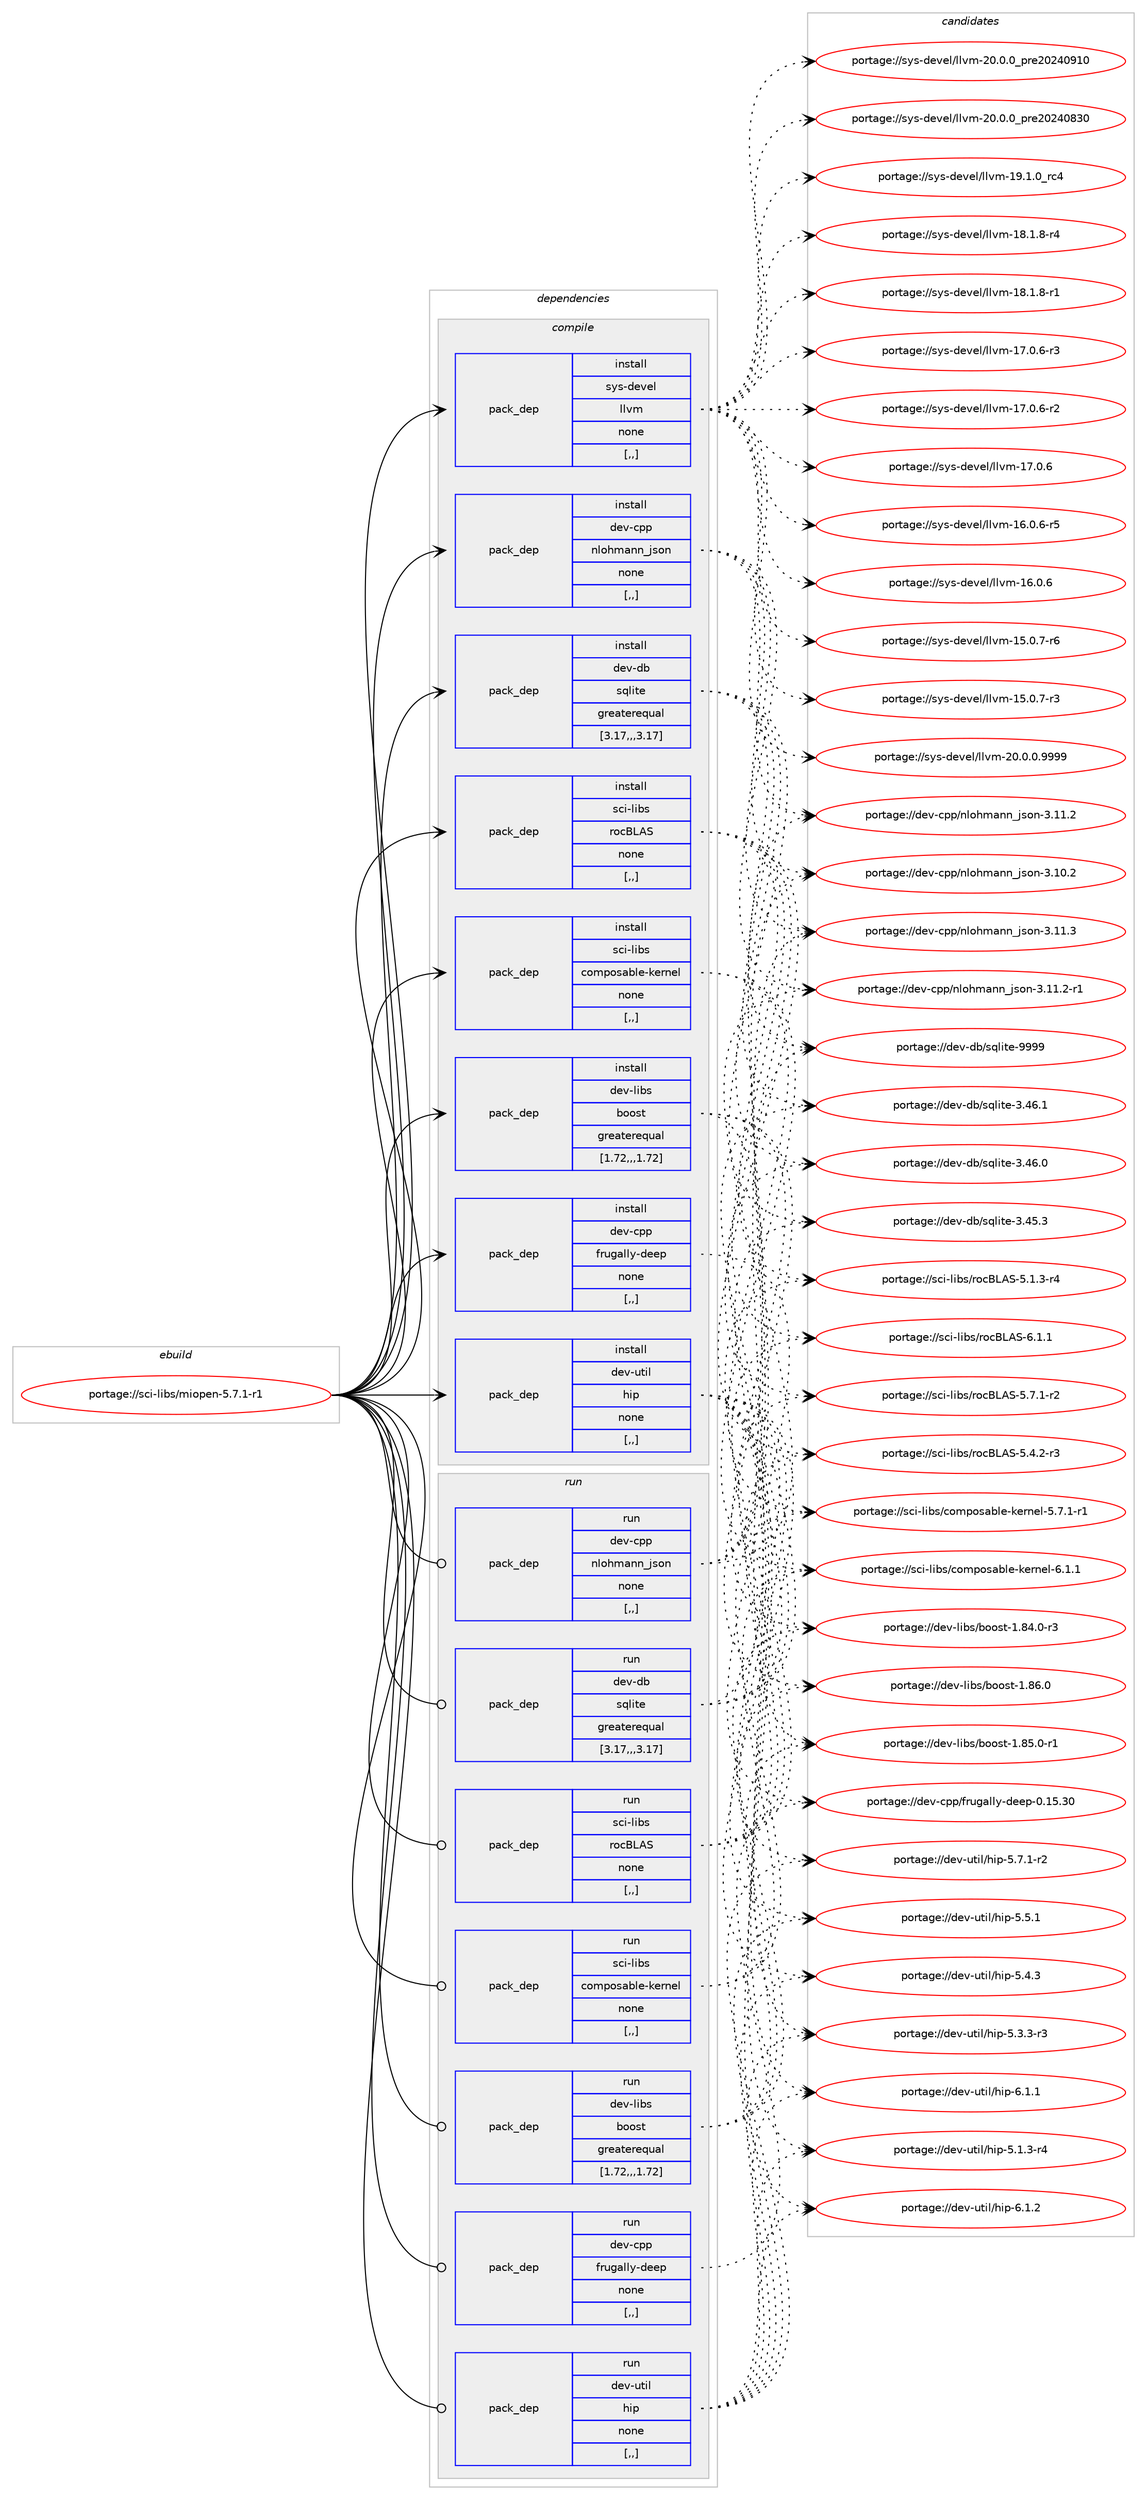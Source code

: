 digraph prolog {

# *************
# Graph options
# *************

newrank=true;
concentrate=true;
compound=true;
graph [rankdir=LR,fontname=Helvetica,fontsize=10,ranksep=1.5];#, ranksep=2.5, nodesep=0.2];
edge  [arrowhead=vee];
node  [fontname=Helvetica,fontsize=10];

# **********
# The ebuild
# **********

subgraph cluster_leftcol {
color=gray;
label=<<i>ebuild</i>>;
id [label="portage://sci-libs/miopen-5.7.1-r1", color=red, width=4, href="../sci-libs/miopen-5.7.1-r1.svg"];
}

# ****************
# The dependencies
# ****************

subgraph cluster_midcol {
color=gray;
label=<<i>dependencies</i>>;
subgraph cluster_compile {
fillcolor="#eeeeee";
style=filled;
label=<<i>compile</i>>;
subgraph pack666099 {
dependency913261 [label=<<TABLE BORDER="0" CELLBORDER="1" CELLSPACING="0" CELLPADDING="4" WIDTH="220"><TR><TD ROWSPAN="6" CELLPADDING="30">pack_dep</TD></TR><TR><TD WIDTH="110">install</TD></TR><TR><TD>dev-cpp</TD></TR><TR><TD>frugally-deep</TD></TR><TR><TD>none</TD></TR><TR><TD>[,,]</TD></TR></TABLE>>, shape=none, color=blue];
}
id:e -> dependency913261:w [weight=20,style="solid",arrowhead="vee"];
subgraph pack666100 {
dependency913262 [label=<<TABLE BORDER="0" CELLBORDER="1" CELLSPACING="0" CELLPADDING="4" WIDTH="220"><TR><TD ROWSPAN="6" CELLPADDING="30">pack_dep</TD></TR><TR><TD WIDTH="110">install</TD></TR><TR><TD>dev-cpp</TD></TR><TR><TD>nlohmann_json</TD></TR><TR><TD>none</TD></TR><TR><TD>[,,]</TD></TR></TABLE>>, shape=none, color=blue];
}
id:e -> dependency913262:w [weight=20,style="solid",arrowhead="vee"];
subgraph pack666101 {
dependency913263 [label=<<TABLE BORDER="0" CELLBORDER="1" CELLSPACING="0" CELLPADDING="4" WIDTH="220"><TR><TD ROWSPAN="6" CELLPADDING="30">pack_dep</TD></TR><TR><TD WIDTH="110">install</TD></TR><TR><TD>dev-db</TD></TR><TR><TD>sqlite</TD></TR><TR><TD>greaterequal</TD></TR><TR><TD>[3.17,,,3.17]</TD></TR></TABLE>>, shape=none, color=blue];
}
id:e -> dependency913263:w [weight=20,style="solid",arrowhead="vee"];
subgraph pack666102 {
dependency913264 [label=<<TABLE BORDER="0" CELLBORDER="1" CELLSPACING="0" CELLPADDING="4" WIDTH="220"><TR><TD ROWSPAN="6" CELLPADDING="30">pack_dep</TD></TR><TR><TD WIDTH="110">install</TD></TR><TR><TD>dev-libs</TD></TR><TR><TD>boost</TD></TR><TR><TD>greaterequal</TD></TR><TR><TD>[1.72,,,1.72]</TD></TR></TABLE>>, shape=none, color=blue];
}
id:e -> dependency913264:w [weight=20,style="solid",arrowhead="vee"];
subgraph pack666103 {
dependency913265 [label=<<TABLE BORDER="0" CELLBORDER="1" CELLSPACING="0" CELLPADDING="4" WIDTH="220"><TR><TD ROWSPAN="6" CELLPADDING="30">pack_dep</TD></TR><TR><TD WIDTH="110">install</TD></TR><TR><TD>dev-util</TD></TR><TR><TD>hip</TD></TR><TR><TD>none</TD></TR><TR><TD>[,,]</TD></TR></TABLE>>, shape=none, color=blue];
}
id:e -> dependency913265:w [weight=20,style="solid",arrowhead="vee"];
subgraph pack666104 {
dependency913266 [label=<<TABLE BORDER="0" CELLBORDER="1" CELLSPACING="0" CELLPADDING="4" WIDTH="220"><TR><TD ROWSPAN="6" CELLPADDING="30">pack_dep</TD></TR><TR><TD WIDTH="110">install</TD></TR><TR><TD>sci-libs</TD></TR><TR><TD>composable-kernel</TD></TR><TR><TD>none</TD></TR><TR><TD>[,,]</TD></TR></TABLE>>, shape=none, color=blue];
}
id:e -> dependency913266:w [weight=20,style="solid",arrowhead="vee"];
subgraph pack666105 {
dependency913267 [label=<<TABLE BORDER="0" CELLBORDER="1" CELLSPACING="0" CELLPADDING="4" WIDTH="220"><TR><TD ROWSPAN="6" CELLPADDING="30">pack_dep</TD></TR><TR><TD WIDTH="110">install</TD></TR><TR><TD>sci-libs</TD></TR><TR><TD>rocBLAS</TD></TR><TR><TD>none</TD></TR><TR><TD>[,,]</TD></TR></TABLE>>, shape=none, color=blue];
}
id:e -> dependency913267:w [weight=20,style="solid",arrowhead="vee"];
subgraph pack666106 {
dependency913268 [label=<<TABLE BORDER="0" CELLBORDER="1" CELLSPACING="0" CELLPADDING="4" WIDTH="220"><TR><TD ROWSPAN="6" CELLPADDING="30">pack_dep</TD></TR><TR><TD WIDTH="110">install</TD></TR><TR><TD>sys-devel</TD></TR><TR><TD>llvm</TD></TR><TR><TD>none</TD></TR><TR><TD>[,,]</TD></TR></TABLE>>, shape=none, color=blue];
}
id:e -> dependency913268:w [weight=20,style="solid",arrowhead="vee"];
}
subgraph cluster_compileandrun {
fillcolor="#eeeeee";
style=filled;
label=<<i>compile and run</i>>;
}
subgraph cluster_run {
fillcolor="#eeeeee";
style=filled;
label=<<i>run</i>>;
subgraph pack666107 {
dependency913269 [label=<<TABLE BORDER="0" CELLBORDER="1" CELLSPACING="0" CELLPADDING="4" WIDTH="220"><TR><TD ROWSPAN="6" CELLPADDING="30">pack_dep</TD></TR><TR><TD WIDTH="110">run</TD></TR><TR><TD>dev-cpp</TD></TR><TR><TD>frugally-deep</TD></TR><TR><TD>none</TD></TR><TR><TD>[,,]</TD></TR></TABLE>>, shape=none, color=blue];
}
id:e -> dependency913269:w [weight=20,style="solid",arrowhead="odot"];
subgraph pack666108 {
dependency913270 [label=<<TABLE BORDER="0" CELLBORDER="1" CELLSPACING="0" CELLPADDING="4" WIDTH="220"><TR><TD ROWSPAN="6" CELLPADDING="30">pack_dep</TD></TR><TR><TD WIDTH="110">run</TD></TR><TR><TD>dev-cpp</TD></TR><TR><TD>nlohmann_json</TD></TR><TR><TD>none</TD></TR><TR><TD>[,,]</TD></TR></TABLE>>, shape=none, color=blue];
}
id:e -> dependency913270:w [weight=20,style="solid",arrowhead="odot"];
subgraph pack666109 {
dependency913271 [label=<<TABLE BORDER="0" CELLBORDER="1" CELLSPACING="0" CELLPADDING="4" WIDTH="220"><TR><TD ROWSPAN="6" CELLPADDING="30">pack_dep</TD></TR><TR><TD WIDTH="110">run</TD></TR><TR><TD>dev-db</TD></TR><TR><TD>sqlite</TD></TR><TR><TD>greaterequal</TD></TR><TR><TD>[3.17,,,3.17]</TD></TR></TABLE>>, shape=none, color=blue];
}
id:e -> dependency913271:w [weight=20,style="solid",arrowhead="odot"];
subgraph pack666110 {
dependency913272 [label=<<TABLE BORDER="0" CELLBORDER="1" CELLSPACING="0" CELLPADDING="4" WIDTH="220"><TR><TD ROWSPAN="6" CELLPADDING="30">pack_dep</TD></TR><TR><TD WIDTH="110">run</TD></TR><TR><TD>dev-libs</TD></TR><TR><TD>boost</TD></TR><TR><TD>greaterequal</TD></TR><TR><TD>[1.72,,,1.72]</TD></TR></TABLE>>, shape=none, color=blue];
}
id:e -> dependency913272:w [weight=20,style="solid",arrowhead="odot"];
subgraph pack666111 {
dependency913273 [label=<<TABLE BORDER="0" CELLBORDER="1" CELLSPACING="0" CELLPADDING="4" WIDTH="220"><TR><TD ROWSPAN="6" CELLPADDING="30">pack_dep</TD></TR><TR><TD WIDTH="110">run</TD></TR><TR><TD>dev-util</TD></TR><TR><TD>hip</TD></TR><TR><TD>none</TD></TR><TR><TD>[,,]</TD></TR></TABLE>>, shape=none, color=blue];
}
id:e -> dependency913273:w [weight=20,style="solid",arrowhead="odot"];
subgraph pack666112 {
dependency913274 [label=<<TABLE BORDER="0" CELLBORDER="1" CELLSPACING="0" CELLPADDING="4" WIDTH="220"><TR><TD ROWSPAN="6" CELLPADDING="30">pack_dep</TD></TR><TR><TD WIDTH="110">run</TD></TR><TR><TD>sci-libs</TD></TR><TR><TD>composable-kernel</TD></TR><TR><TD>none</TD></TR><TR><TD>[,,]</TD></TR></TABLE>>, shape=none, color=blue];
}
id:e -> dependency913274:w [weight=20,style="solid",arrowhead="odot"];
subgraph pack666113 {
dependency913275 [label=<<TABLE BORDER="0" CELLBORDER="1" CELLSPACING="0" CELLPADDING="4" WIDTH="220"><TR><TD ROWSPAN="6" CELLPADDING="30">pack_dep</TD></TR><TR><TD WIDTH="110">run</TD></TR><TR><TD>sci-libs</TD></TR><TR><TD>rocBLAS</TD></TR><TR><TD>none</TD></TR><TR><TD>[,,]</TD></TR></TABLE>>, shape=none, color=blue];
}
id:e -> dependency913275:w [weight=20,style="solid",arrowhead="odot"];
}
}

# **************
# The candidates
# **************

subgraph cluster_choices {
rank=same;
color=gray;
label=<<i>candidates</i>>;

subgraph choice666099 {
color=black;
nodesep=1;
choice10010111845991121124710211411710397108108121451001011011124548464953465148 [label="portage://dev-cpp/frugally-deep-0.15.30", color=red, width=4,href="../dev-cpp/frugally-deep-0.15.30.svg"];
dependency913261:e -> choice10010111845991121124710211411710397108108121451001011011124548464953465148:w [style=dotted,weight="100"];
}
subgraph choice666100 {
color=black;
nodesep=1;
choice100101118459911211247110108111104109971101109510611511111045514649494651 [label="portage://dev-cpp/nlohmann_json-3.11.3", color=red, width=4,href="../dev-cpp/nlohmann_json-3.11.3.svg"];
choice1001011184599112112471101081111041099711011095106115111110455146494946504511449 [label="portage://dev-cpp/nlohmann_json-3.11.2-r1", color=red, width=4,href="../dev-cpp/nlohmann_json-3.11.2-r1.svg"];
choice100101118459911211247110108111104109971101109510611511111045514649494650 [label="portage://dev-cpp/nlohmann_json-3.11.2", color=red, width=4,href="../dev-cpp/nlohmann_json-3.11.2.svg"];
choice100101118459911211247110108111104109971101109510611511111045514649484650 [label="portage://dev-cpp/nlohmann_json-3.10.2", color=red, width=4,href="../dev-cpp/nlohmann_json-3.10.2.svg"];
dependency913262:e -> choice100101118459911211247110108111104109971101109510611511111045514649494651:w [style=dotted,weight="100"];
dependency913262:e -> choice1001011184599112112471101081111041099711011095106115111110455146494946504511449:w [style=dotted,weight="100"];
dependency913262:e -> choice100101118459911211247110108111104109971101109510611511111045514649494650:w [style=dotted,weight="100"];
dependency913262:e -> choice100101118459911211247110108111104109971101109510611511111045514649484650:w [style=dotted,weight="100"];
}
subgraph choice666101 {
color=black;
nodesep=1;
choice1001011184510098471151131081051161014557575757 [label="portage://dev-db/sqlite-9999", color=red, width=4,href="../dev-db/sqlite-9999.svg"];
choice10010111845100984711511310810511610145514652544649 [label="portage://dev-db/sqlite-3.46.1", color=red, width=4,href="../dev-db/sqlite-3.46.1.svg"];
choice10010111845100984711511310810511610145514652544648 [label="portage://dev-db/sqlite-3.46.0", color=red, width=4,href="../dev-db/sqlite-3.46.0.svg"];
choice10010111845100984711511310810511610145514652534651 [label="portage://dev-db/sqlite-3.45.3", color=red, width=4,href="../dev-db/sqlite-3.45.3.svg"];
dependency913263:e -> choice1001011184510098471151131081051161014557575757:w [style=dotted,weight="100"];
dependency913263:e -> choice10010111845100984711511310810511610145514652544649:w [style=dotted,weight="100"];
dependency913263:e -> choice10010111845100984711511310810511610145514652544648:w [style=dotted,weight="100"];
dependency913263:e -> choice10010111845100984711511310810511610145514652534651:w [style=dotted,weight="100"];
}
subgraph choice666102 {
color=black;
nodesep=1;
choice1001011184510810598115479811111111511645494656544648 [label="portage://dev-libs/boost-1.86.0", color=red, width=4,href="../dev-libs/boost-1.86.0.svg"];
choice10010111845108105981154798111111115116454946565346484511449 [label="portage://dev-libs/boost-1.85.0-r1", color=red, width=4,href="../dev-libs/boost-1.85.0-r1.svg"];
choice10010111845108105981154798111111115116454946565246484511451 [label="portage://dev-libs/boost-1.84.0-r3", color=red, width=4,href="../dev-libs/boost-1.84.0-r3.svg"];
dependency913264:e -> choice1001011184510810598115479811111111511645494656544648:w [style=dotted,weight="100"];
dependency913264:e -> choice10010111845108105981154798111111115116454946565346484511449:w [style=dotted,weight="100"];
dependency913264:e -> choice10010111845108105981154798111111115116454946565246484511451:w [style=dotted,weight="100"];
}
subgraph choice666103 {
color=black;
nodesep=1;
choice1001011184511711610510847104105112455446494650 [label="portage://dev-util/hip-6.1.2", color=red, width=4,href="../dev-util/hip-6.1.2.svg"];
choice1001011184511711610510847104105112455446494649 [label="portage://dev-util/hip-6.1.1", color=red, width=4,href="../dev-util/hip-6.1.1.svg"];
choice10010111845117116105108471041051124553465546494511450 [label="portage://dev-util/hip-5.7.1-r2", color=red, width=4,href="../dev-util/hip-5.7.1-r2.svg"];
choice1001011184511711610510847104105112455346534649 [label="portage://dev-util/hip-5.5.1", color=red, width=4,href="../dev-util/hip-5.5.1.svg"];
choice1001011184511711610510847104105112455346524651 [label="portage://dev-util/hip-5.4.3", color=red, width=4,href="../dev-util/hip-5.4.3.svg"];
choice10010111845117116105108471041051124553465146514511451 [label="portage://dev-util/hip-5.3.3-r3", color=red, width=4,href="../dev-util/hip-5.3.3-r3.svg"];
choice10010111845117116105108471041051124553464946514511452 [label="portage://dev-util/hip-5.1.3-r4", color=red, width=4,href="../dev-util/hip-5.1.3-r4.svg"];
dependency913265:e -> choice1001011184511711610510847104105112455446494650:w [style=dotted,weight="100"];
dependency913265:e -> choice1001011184511711610510847104105112455446494649:w [style=dotted,weight="100"];
dependency913265:e -> choice10010111845117116105108471041051124553465546494511450:w [style=dotted,weight="100"];
dependency913265:e -> choice1001011184511711610510847104105112455346534649:w [style=dotted,weight="100"];
dependency913265:e -> choice1001011184511711610510847104105112455346524651:w [style=dotted,weight="100"];
dependency913265:e -> choice10010111845117116105108471041051124553465146514511451:w [style=dotted,weight="100"];
dependency913265:e -> choice10010111845117116105108471041051124553464946514511452:w [style=dotted,weight="100"];
}
subgraph choice666104 {
color=black;
nodesep=1;
choice1159910545108105981154799111109112111115979810810145107101114110101108455446494649 [label="portage://sci-libs/composable-kernel-6.1.1", color=red, width=4,href="../sci-libs/composable-kernel-6.1.1.svg"];
choice11599105451081059811547991111091121111159798108101451071011141101011084553465546494511449 [label="portage://sci-libs/composable-kernel-5.7.1-r1", color=red, width=4,href="../sci-libs/composable-kernel-5.7.1-r1.svg"];
dependency913266:e -> choice1159910545108105981154799111109112111115979810810145107101114110101108455446494649:w [style=dotted,weight="100"];
dependency913266:e -> choice11599105451081059811547991111091121111159798108101451071011141101011084553465546494511449:w [style=dotted,weight="100"];
}
subgraph choice666105 {
color=black;
nodesep=1;
choice115991054510810598115471141119966766583455446494649 [label="portage://sci-libs/rocBLAS-6.1.1", color=red, width=4,href="../sci-libs/rocBLAS-6.1.1.svg"];
choice1159910545108105981154711411199667665834553465546494511450 [label="portage://sci-libs/rocBLAS-5.7.1-r2", color=red, width=4,href="../sci-libs/rocBLAS-5.7.1-r2.svg"];
choice1159910545108105981154711411199667665834553465246504511451 [label="portage://sci-libs/rocBLAS-5.4.2-r3", color=red, width=4,href="../sci-libs/rocBLAS-5.4.2-r3.svg"];
choice1159910545108105981154711411199667665834553464946514511452 [label="portage://sci-libs/rocBLAS-5.1.3-r4", color=red, width=4,href="../sci-libs/rocBLAS-5.1.3-r4.svg"];
dependency913267:e -> choice115991054510810598115471141119966766583455446494649:w [style=dotted,weight="100"];
dependency913267:e -> choice1159910545108105981154711411199667665834553465546494511450:w [style=dotted,weight="100"];
dependency913267:e -> choice1159910545108105981154711411199667665834553465246504511451:w [style=dotted,weight="100"];
dependency913267:e -> choice1159910545108105981154711411199667665834553464946514511452:w [style=dotted,weight="100"];
}
subgraph choice666106 {
color=black;
nodesep=1;
choice1151211154510010111810110847108108118109455048464846484657575757 [label="portage://sys-devel/llvm-20.0.0.9999", color=red, width=4,href="../sys-devel/llvm-20.0.0.9999.svg"];
choice115121115451001011181011084710810811810945504846484648951121141015048505248574948 [label="portage://sys-devel/llvm-20.0.0_pre20240910", color=red, width=4,href="../sys-devel/llvm-20.0.0_pre20240910.svg"];
choice115121115451001011181011084710810811810945504846484648951121141015048505248565148 [label="portage://sys-devel/llvm-20.0.0_pre20240830", color=red, width=4,href="../sys-devel/llvm-20.0.0_pre20240830.svg"];
choice115121115451001011181011084710810811810945495746494648951149952 [label="portage://sys-devel/llvm-19.1.0_rc4", color=red, width=4,href="../sys-devel/llvm-19.1.0_rc4.svg"];
choice1151211154510010111810110847108108118109454956464946564511452 [label="portage://sys-devel/llvm-18.1.8-r4", color=red, width=4,href="../sys-devel/llvm-18.1.8-r4.svg"];
choice1151211154510010111810110847108108118109454956464946564511449 [label="portage://sys-devel/llvm-18.1.8-r1", color=red, width=4,href="../sys-devel/llvm-18.1.8-r1.svg"];
choice1151211154510010111810110847108108118109454955464846544511451 [label="portage://sys-devel/llvm-17.0.6-r3", color=red, width=4,href="../sys-devel/llvm-17.0.6-r3.svg"];
choice1151211154510010111810110847108108118109454955464846544511450 [label="portage://sys-devel/llvm-17.0.6-r2", color=red, width=4,href="../sys-devel/llvm-17.0.6-r2.svg"];
choice115121115451001011181011084710810811810945495546484654 [label="portage://sys-devel/llvm-17.0.6", color=red, width=4,href="../sys-devel/llvm-17.0.6.svg"];
choice1151211154510010111810110847108108118109454954464846544511453 [label="portage://sys-devel/llvm-16.0.6-r5", color=red, width=4,href="../sys-devel/llvm-16.0.6-r5.svg"];
choice115121115451001011181011084710810811810945495446484654 [label="portage://sys-devel/llvm-16.0.6", color=red, width=4,href="../sys-devel/llvm-16.0.6.svg"];
choice1151211154510010111810110847108108118109454953464846554511454 [label="portage://sys-devel/llvm-15.0.7-r6", color=red, width=4,href="../sys-devel/llvm-15.0.7-r6.svg"];
choice1151211154510010111810110847108108118109454953464846554511451 [label="portage://sys-devel/llvm-15.0.7-r3", color=red, width=4,href="../sys-devel/llvm-15.0.7-r3.svg"];
dependency913268:e -> choice1151211154510010111810110847108108118109455048464846484657575757:w [style=dotted,weight="100"];
dependency913268:e -> choice115121115451001011181011084710810811810945504846484648951121141015048505248574948:w [style=dotted,weight="100"];
dependency913268:e -> choice115121115451001011181011084710810811810945504846484648951121141015048505248565148:w [style=dotted,weight="100"];
dependency913268:e -> choice115121115451001011181011084710810811810945495746494648951149952:w [style=dotted,weight="100"];
dependency913268:e -> choice1151211154510010111810110847108108118109454956464946564511452:w [style=dotted,weight="100"];
dependency913268:e -> choice1151211154510010111810110847108108118109454956464946564511449:w [style=dotted,weight="100"];
dependency913268:e -> choice1151211154510010111810110847108108118109454955464846544511451:w [style=dotted,weight="100"];
dependency913268:e -> choice1151211154510010111810110847108108118109454955464846544511450:w [style=dotted,weight="100"];
dependency913268:e -> choice115121115451001011181011084710810811810945495546484654:w [style=dotted,weight="100"];
dependency913268:e -> choice1151211154510010111810110847108108118109454954464846544511453:w [style=dotted,weight="100"];
dependency913268:e -> choice115121115451001011181011084710810811810945495446484654:w [style=dotted,weight="100"];
dependency913268:e -> choice1151211154510010111810110847108108118109454953464846554511454:w [style=dotted,weight="100"];
dependency913268:e -> choice1151211154510010111810110847108108118109454953464846554511451:w [style=dotted,weight="100"];
}
subgraph choice666107 {
color=black;
nodesep=1;
choice10010111845991121124710211411710397108108121451001011011124548464953465148 [label="portage://dev-cpp/frugally-deep-0.15.30", color=red, width=4,href="../dev-cpp/frugally-deep-0.15.30.svg"];
dependency913269:e -> choice10010111845991121124710211411710397108108121451001011011124548464953465148:w [style=dotted,weight="100"];
}
subgraph choice666108 {
color=black;
nodesep=1;
choice100101118459911211247110108111104109971101109510611511111045514649494651 [label="portage://dev-cpp/nlohmann_json-3.11.3", color=red, width=4,href="../dev-cpp/nlohmann_json-3.11.3.svg"];
choice1001011184599112112471101081111041099711011095106115111110455146494946504511449 [label="portage://dev-cpp/nlohmann_json-3.11.2-r1", color=red, width=4,href="../dev-cpp/nlohmann_json-3.11.2-r1.svg"];
choice100101118459911211247110108111104109971101109510611511111045514649494650 [label="portage://dev-cpp/nlohmann_json-3.11.2", color=red, width=4,href="../dev-cpp/nlohmann_json-3.11.2.svg"];
choice100101118459911211247110108111104109971101109510611511111045514649484650 [label="portage://dev-cpp/nlohmann_json-3.10.2", color=red, width=4,href="../dev-cpp/nlohmann_json-3.10.2.svg"];
dependency913270:e -> choice100101118459911211247110108111104109971101109510611511111045514649494651:w [style=dotted,weight="100"];
dependency913270:e -> choice1001011184599112112471101081111041099711011095106115111110455146494946504511449:w [style=dotted,weight="100"];
dependency913270:e -> choice100101118459911211247110108111104109971101109510611511111045514649494650:w [style=dotted,weight="100"];
dependency913270:e -> choice100101118459911211247110108111104109971101109510611511111045514649484650:w [style=dotted,weight="100"];
}
subgraph choice666109 {
color=black;
nodesep=1;
choice1001011184510098471151131081051161014557575757 [label="portage://dev-db/sqlite-9999", color=red, width=4,href="../dev-db/sqlite-9999.svg"];
choice10010111845100984711511310810511610145514652544649 [label="portage://dev-db/sqlite-3.46.1", color=red, width=4,href="../dev-db/sqlite-3.46.1.svg"];
choice10010111845100984711511310810511610145514652544648 [label="portage://dev-db/sqlite-3.46.0", color=red, width=4,href="../dev-db/sqlite-3.46.0.svg"];
choice10010111845100984711511310810511610145514652534651 [label="portage://dev-db/sqlite-3.45.3", color=red, width=4,href="../dev-db/sqlite-3.45.3.svg"];
dependency913271:e -> choice1001011184510098471151131081051161014557575757:w [style=dotted,weight="100"];
dependency913271:e -> choice10010111845100984711511310810511610145514652544649:w [style=dotted,weight="100"];
dependency913271:e -> choice10010111845100984711511310810511610145514652544648:w [style=dotted,weight="100"];
dependency913271:e -> choice10010111845100984711511310810511610145514652534651:w [style=dotted,weight="100"];
}
subgraph choice666110 {
color=black;
nodesep=1;
choice1001011184510810598115479811111111511645494656544648 [label="portage://dev-libs/boost-1.86.0", color=red, width=4,href="../dev-libs/boost-1.86.0.svg"];
choice10010111845108105981154798111111115116454946565346484511449 [label="portage://dev-libs/boost-1.85.0-r1", color=red, width=4,href="../dev-libs/boost-1.85.0-r1.svg"];
choice10010111845108105981154798111111115116454946565246484511451 [label="portage://dev-libs/boost-1.84.0-r3", color=red, width=4,href="../dev-libs/boost-1.84.0-r3.svg"];
dependency913272:e -> choice1001011184510810598115479811111111511645494656544648:w [style=dotted,weight="100"];
dependency913272:e -> choice10010111845108105981154798111111115116454946565346484511449:w [style=dotted,weight="100"];
dependency913272:e -> choice10010111845108105981154798111111115116454946565246484511451:w [style=dotted,weight="100"];
}
subgraph choice666111 {
color=black;
nodesep=1;
choice1001011184511711610510847104105112455446494650 [label="portage://dev-util/hip-6.1.2", color=red, width=4,href="../dev-util/hip-6.1.2.svg"];
choice1001011184511711610510847104105112455446494649 [label="portage://dev-util/hip-6.1.1", color=red, width=4,href="../dev-util/hip-6.1.1.svg"];
choice10010111845117116105108471041051124553465546494511450 [label="portage://dev-util/hip-5.7.1-r2", color=red, width=4,href="../dev-util/hip-5.7.1-r2.svg"];
choice1001011184511711610510847104105112455346534649 [label="portage://dev-util/hip-5.5.1", color=red, width=4,href="../dev-util/hip-5.5.1.svg"];
choice1001011184511711610510847104105112455346524651 [label="portage://dev-util/hip-5.4.3", color=red, width=4,href="../dev-util/hip-5.4.3.svg"];
choice10010111845117116105108471041051124553465146514511451 [label="portage://dev-util/hip-5.3.3-r3", color=red, width=4,href="../dev-util/hip-5.3.3-r3.svg"];
choice10010111845117116105108471041051124553464946514511452 [label="portage://dev-util/hip-5.1.3-r4", color=red, width=4,href="../dev-util/hip-5.1.3-r4.svg"];
dependency913273:e -> choice1001011184511711610510847104105112455446494650:w [style=dotted,weight="100"];
dependency913273:e -> choice1001011184511711610510847104105112455446494649:w [style=dotted,weight="100"];
dependency913273:e -> choice10010111845117116105108471041051124553465546494511450:w [style=dotted,weight="100"];
dependency913273:e -> choice1001011184511711610510847104105112455346534649:w [style=dotted,weight="100"];
dependency913273:e -> choice1001011184511711610510847104105112455346524651:w [style=dotted,weight="100"];
dependency913273:e -> choice10010111845117116105108471041051124553465146514511451:w [style=dotted,weight="100"];
dependency913273:e -> choice10010111845117116105108471041051124553464946514511452:w [style=dotted,weight="100"];
}
subgraph choice666112 {
color=black;
nodesep=1;
choice1159910545108105981154799111109112111115979810810145107101114110101108455446494649 [label="portage://sci-libs/composable-kernel-6.1.1", color=red, width=4,href="../sci-libs/composable-kernel-6.1.1.svg"];
choice11599105451081059811547991111091121111159798108101451071011141101011084553465546494511449 [label="portage://sci-libs/composable-kernel-5.7.1-r1", color=red, width=4,href="../sci-libs/composable-kernel-5.7.1-r1.svg"];
dependency913274:e -> choice1159910545108105981154799111109112111115979810810145107101114110101108455446494649:w [style=dotted,weight="100"];
dependency913274:e -> choice11599105451081059811547991111091121111159798108101451071011141101011084553465546494511449:w [style=dotted,weight="100"];
}
subgraph choice666113 {
color=black;
nodesep=1;
choice115991054510810598115471141119966766583455446494649 [label="portage://sci-libs/rocBLAS-6.1.1", color=red, width=4,href="../sci-libs/rocBLAS-6.1.1.svg"];
choice1159910545108105981154711411199667665834553465546494511450 [label="portage://sci-libs/rocBLAS-5.7.1-r2", color=red, width=4,href="../sci-libs/rocBLAS-5.7.1-r2.svg"];
choice1159910545108105981154711411199667665834553465246504511451 [label="portage://sci-libs/rocBLAS-5.4.2-r3", color=red, width=4,href="../sci-libs/rocBLAS-5.4.2-r3.svg"];
choice1159910545108105981154711411199667665834553464946514511452 [label="portage://sci-libs/rocBLAS-5.1.3-r4", color=red, width=4,href="../sci-libs/rocBLAS-5.1.3-r4.svg"];
dependency913275:e -> choice115991054510810598115471141119966766583455446494649:w [style=dotted,weight="100"];
dependency913275:e -> choice1159910545108105981154711411199667665834553465546494511450:w [style=dotted,weight="100"];
dependency913275:e -> choice1159910545108105981154711411199667665834553465246504511451:w [style=dotted,weight="100"];
dependency913275:e -> choice1159910545108105981154711411199667665834553464946514511452:w [style=dotted,weight="100"];
}
}

}
